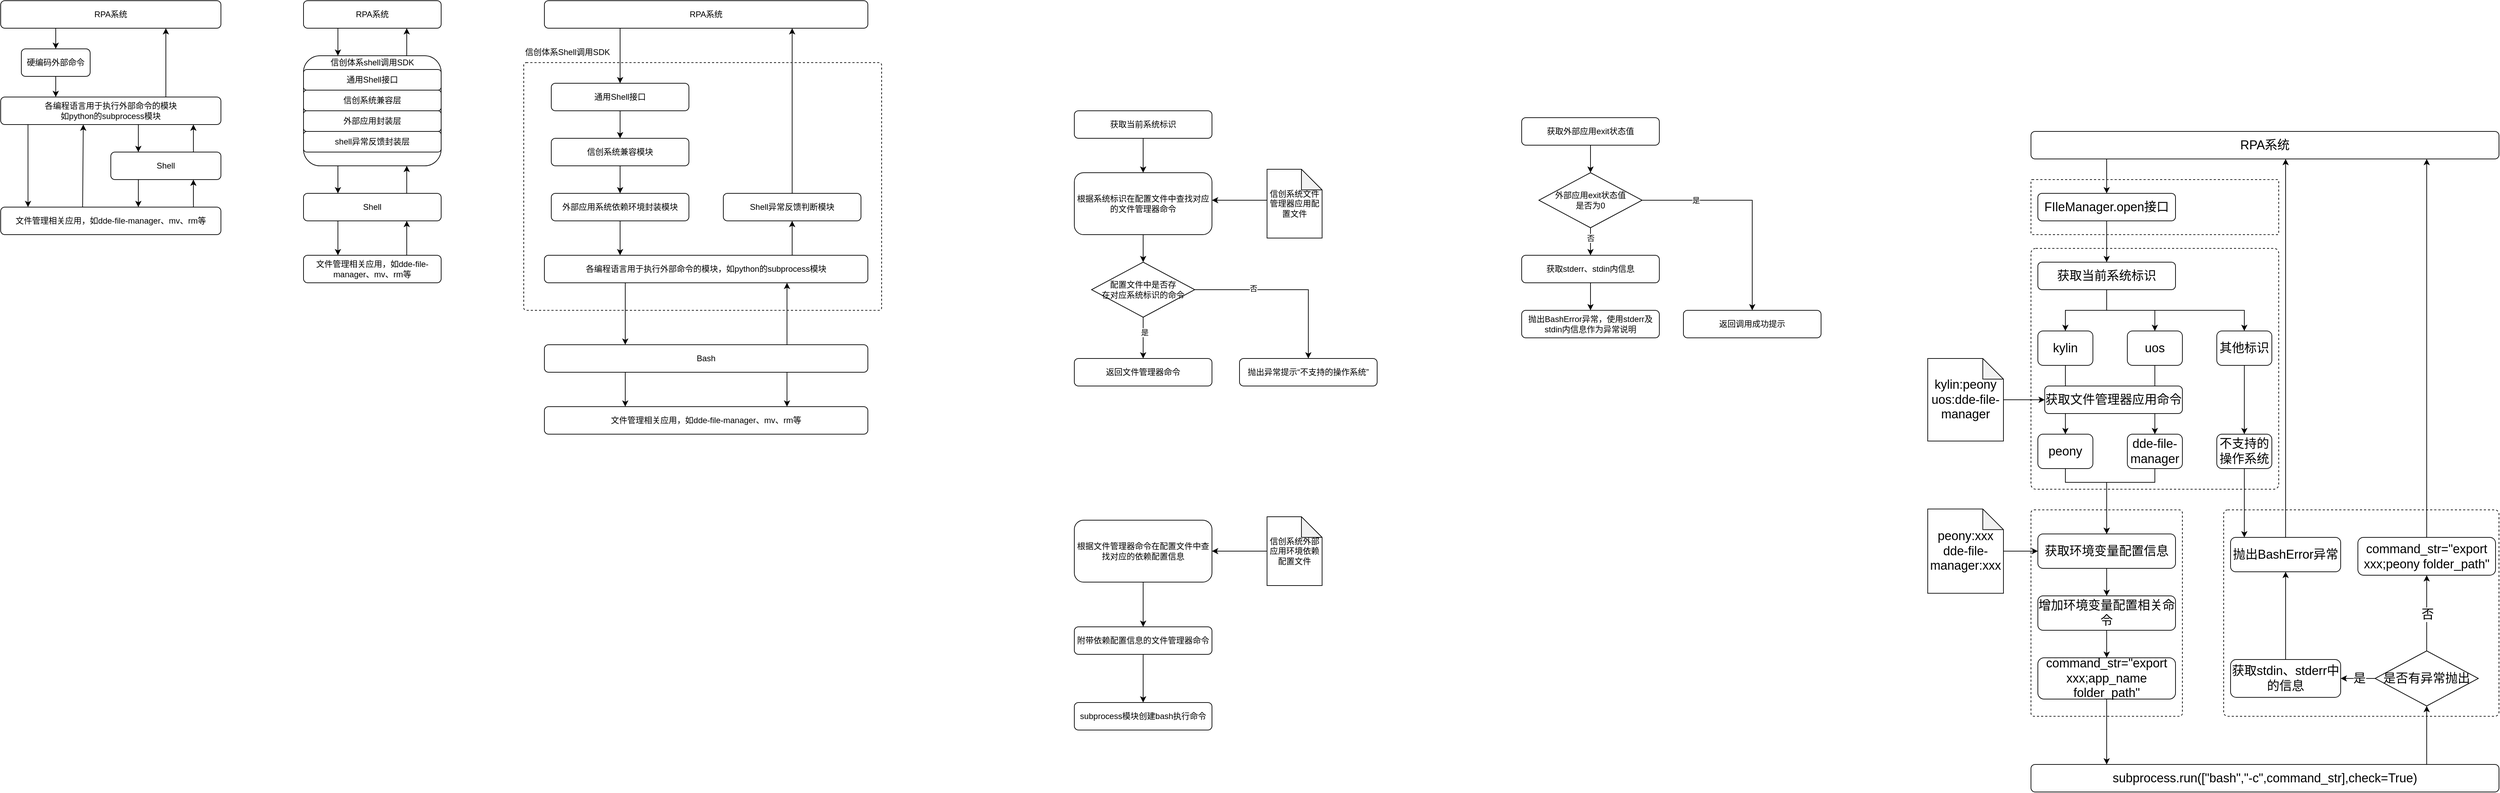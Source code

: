 <mxfile version="22.0.8" type="github">
  <diagram name="第 1 页" id="TP1V4fHeTRA3vRTPvK3x">
    <mxGraphModel dx="830" dy="509" grid="1" gridSize="10" guides="1" tooltips="1" connect="1" arrows="1" fold="1" page="1" pageScale="1" pageWidth="827" pageHeight="1169" math="0" shadow="0">
      <root>
        <mxCell id="0" />
        <mxCell id="1" parent="0" />
        <mxCell id="4PUE3C8j-RCjqCMSjhHY-215" value="" style="rounded=1;whiteSpace=wrap;html=1;arcSize=2;dashed=1;" vertex="1" parent="1">
          <mxGeometry x="3390" y="900" width="400" height="300" as="geometry" />
        </mxCell>
        <mxCell id="4PUE3C8j-RCjqCMSjhHY-214" value="" style="rounded=1;whiteSpace=wrap;html=1;arcSize=2;dashed=1;" vertex="1" parent="1">
          <mxGeometry x="3110" y="420" width="360" height="80" as="geometry" />
        </mxCell>
        <mxCell id="4PUE3C8j-RCjqCMSjhHY-213" value="" style="rounded=1;whiteSpace=wrap;html=1;arcSize=2;dashed=1;" vertex="1" parent="1">
          <mxGeometry x="3110" y="900" width="220" height="300" as="geometry" />
        </mxCell>
        <mxCell id="4PUE3C8j-RCjqCMSjhHY-212" value="" style="rounded=1;whiteSpace=wrap;html=1;arcSize=2;dashed=1;" vertex="1" parent="1">
          <mxGeometry x="3110" y="520" width="360" height="350" as="geometry" />
        </mxCell>
        <mxCell id="4PUE3C8j-RCjqCMSjhHY-39" value="" style="rounded=1;whiteSpace=wrap;html=1;dashed=1;arcSize=1;" vertex="1" parent="1">
          <mxGeometry x="920" y="250" width="520" height="360" as="geometry" />
        </mxCell>
        <mxCell id="4PUE3C8j-RCjqCMSjhHY-73" style="edgeStyle=orthogonalEdgeStyle;rounded=0;orthogonalLoop=1;jettySize=auto;html=1;exitX=0.25;exitY=1;exitDx=0;exitDy=0;entryX=0.5;entryY=0;entryDx=0;entryDy=0;" edge="1" parent="1" source="4PUE3C8j-RCjqCMSjhHY-1" target="4PUE3C8j-RCjqCMSjhHY-72">
          <mxGeometry relative="1" as="geometry" />
        </mxCell>
        <mxCell id="4PUE3C8j-RCjqCMSjhHY-1" value="RPA系统" style="rounded=1;whiteSpace=wrap;html=1;" vertex="1" parent="1">
          <mxGeometry x="160" y="160" width="320" height="40" as="geometry" />
        </mxCell>
        <mxCell id="4PUE3C8j-RCjqCMSjhHY-75" style="edgeStyle=orthogonalEdgeStyle;rounded=0;orthogonalLoop=1;jettySize=auto;html=1;entryX=0.75;entryY=1;entryDx=0;entryDy=0;exitX=0.75;exitY=0;exitDx=0;exitDy=0;" edge="1" parent="1" source="4PUE3C8j-RCjqCMSjhHY-2" target="4PUE3C8j-RCjqCMSjhHY-1">
          <mxGeometry relative="1" as="geometry" />
        </mxCell>
        <mxCell id="4PUE3C8j-RCjqCMSjhHY-81" style="edgeStyle=orthogonalEdgeStyle;rounded=0;orthogonalLoop=1;jettySize=auto;html=1;entryX=0.25;entryY=0;entryDx=0;entryDy=0;" edge="1" parent="1" source="4PUE3C8j-RCjqCMSjhHY-2" target="4PUE3C8j-RCjqCMSjhHY-3">
          <mxGeometry relative="1" as="geometry">
            <Array as="points">
              <mxPoint x="360" y="350" />
              <mxPoint x="360" y="350" />
            </Array>
          </mxGeometry>
        </mxCell>
        <mxCell id="4PUE3C8j-RCjqCMSjhHY-86" style="edgeStyle=orthogonalEdgeStyle;rounded=0;orthogonalLoop=1;jettySize=auto;html=1;exitX=0.124;exitY=0.992;exitDx=0;exitDy=0;exitPerimeter=0;" edge="1" parent="1" source="4PUE3C8j-RCjqCMSjhHY-2" target="4PUE3C8j-RCjqCMSjhHY-4">
          <mxGeometry relative="1" as="geometry">
            <mxPoint x="310" y="360" as="targetPoint" />
            <Array as="points">
              <mxPoint x="200" y="430" />
              <mxPoint x="200" y="430" />
            </Array>
          </mxGeometry>
        </mxCell>
        <mxCell id="4PUE3C8j-RCjqCMSjhHY-2" value="各编程语言用于执行外部命令的模块&lt;br&gt;如python的subprocess模块" style="rounded=1;whiteSpace=wrap;html=1;" vertex="1" parent="1">
          <mxGeometry x="160" y="300" width="320" height="40" as="geometry" />
        </mxCell>
        <mxCell id="4PUE3C8j-RCjqCMSjhHY-83" style="edgeStyle=orthogonalEdgeStyle;rounded=0;orthogonalLoop=1;jettySize=auto;html=1;exitX=0.75;exitY=0;exitDx=0;exitDy=0;" edge="1" parent="1" source="4PUE3C8j-RCjqCMSjhHY-3">
          <mxGeometry relative="1" as="geometry">
            <mxPoint x="440" y="340" as="targetPoint" />
            <Array as="points">
              <mxPoint x="440" y="340" />
            </Array>
          </mxGeometry>
        </mxCell>
        <mxCell id="4PUE3C8j-RCjqCMSjhHY-84" value="" style="edgeStyle=orthogonalEdgeStyle;rounded=0;orthogonalLoop=1;jettySize=auto;html=1;" edge="1" parent="1" source="4PUE3C8j-RCjqCMSjhHY-3" target="4PUE3C8j-RCjqCMSjhHY-4">
          <mxGeometry relative="1" as="geometry">
            <Array as="points">
              <mxPoint x="360" y="430" />
              <mxPoint x="360" y="430" />
            </Array>
          </mxGeometry>
        </mxCell>
        <mxCell id="4PUE3C8j-RCjqCMSjhHY-3" value="Shell" style="rounded=1;whiteSpace=wrap;html=1;" vertex="1" parent="1">
          <mxGeometry x="320" y="380" width="160" height="40" as="geometry" />
        </mxCell>
        <mxCell id="4PUE3C8j-RCjqCMSjhHY-85" style="edgeStyle=orthogonalEdgeStyle;rounded=0;orthogonalLoop=1;jettySize=auto;html=1;entryX=0.75;entryY=1;entryDx=0;entryDy=0;" edge="1" parent="1" source="4PUE3C8j-RCjqCMSjhHY-4" target="4PUE3C8j-RCjqCMSjhHY-3">
          <mxGeometry relative="1" as="geometry">
            <Array as="points">
              <mxPoint x="440" y="450" />
              <mxPoint x="440" y="450" />
            </Array>
          </mxGeometry>
        </mxCell>
        <mxCell id="4PUE3C8j-RCjqCMSjhHY-88" style="edgeStyle=orthogonalEdgeStyle;rounded=0;orthogonalLoop=1;jettySize=auto;html=1;exitX=0.372;exitY=0.032;exitDx=0;exitDy=0;exitPerimeter=0;" edge="1" parent="1" source="4PUE3C8j-RCjqCMSjhHY-4" target="4PUE3C8j-RCjqCMSjhHY-2">
          <mxGeometry relative="1" as="geometry">
            <Array as="points">
              <mxPoint x="280" y="461" />
            </Array>
          </mxGeometry>
        </mxCell>
        <mxCell id="4PUE3C8j-RCjqCMSjhHY-4" value="文件管理相关应用，如dde-file-manager、mv、rm等" style="rounded=1;whiteSpace=wrap;html=1;" vertex="1" parent="1">
          <mxGeometry x="160" y="460" width="320" height="40" as="geometry" />
        </mxCell>
        <mxCell id="4PUE3C8j-RCjqCMSjhHY-16" style="edgeStyle=orthogonalEdgeStyle;rounded=0;orthogonalLoop=1;jettySize=auto;html=1;entryX=0.25;entryY=0;entryDx=0;entryDy=0;" edge="1" source="4PUE3C8j-RCjqCMSjhHY-17" target="4PUE3C8j-RCjqCMSjhHY-20" parent="1">
          <mxGeometry relative="1" as="geometry">
            <Array as="points">
              <mxPoint x="650" y="210" />
              <mxPoint x="650" y="210" />
            </Array>
          </mxGeometry>
        </mxCell>
        <mxCell id="4PUE3C8j-RCjqCMSjhHY-17" value="RPA系统" style="rounded=1;whiteSpace=wrap;html=1;" vertex="1" parent="1">
          <mxGeometry x="600" y="160" width="200" height="40" as="geometry" />
        </mxCell>
        <mxCell id="4PUE3C8j-RCjqCMSjhHY-18" style="edgeStyle=orthogonalEdgeStyle;rounded=0;orthogonalLoop=1;jettySize=auto;html=1;entryX=0.25;entryY=0;entryDx=0;entryDy=0;" edge="1" source="4PUE3C8j-RCjqCMSjhHY-20" target="4PUE3C8j-RCjqCMSjhHY-23" parent="1">
          <mxGeometry relative="1" as="geometry">
            <Array as="points">
              <mxPoint x="650" y="290" />
              <mxPoint x="650" y="290" />
            </Array>
          </mxGeometry>
        </mxCell>
        <mxCell id="4PUE3C8j-RCjqCMSjhHY-19" style="edgeStyle=orthogonalEdgeStyle;rounded=0;orthogonalLoop=1;jettySize=auto;html=1;entryX=0.75;entryY=1;entryDx=0;entryDy=0;" edge="1" source="4PUE3C8j-RCjqCMSjhHY-20" target="4PUE3C8j-RCjqCMSjhHY-17" parent="1">
          <mxGeometry relative="1" as="geometry">
            <Array as="points">
              <mxPoint x="750" y="230" />
              <mxPoint x="750" y="230" />
            </Array>
          </mxGeometry>
        </mxCell>
        <mxCell id="4PUE3C8j-RCjqCMSjhHY-20" value="" style="rounded=1;whiteSpace=wrap;html=1;" vertex="1" parent="1">
          <mxGeometry x="600" y="240" width="200" height="160" as="geometry" />
        </mxCell>
        <mxCell id="4PUE3C8j-RCjqCMSjhHY-21" style="edgeStyle=orthogonalEdgeStyle;rounded=0;orthogonalLoop=1;jettySize=auto;html=1;entryX=0.25;entryY=0;entryDx=0;entryDy=0;" edge="1" source="4PUE3C8j-RCjqCMSjhHY-23" target="4PUE3C8j-RCjqCMSjhHY-25" parent="1">
          <mxGeometry relative="1" as="geometry">
            <Array as="points">
              <mxPoint x="650" y="510" />
              <mxPoint x="650" y="510" />
            </Array>
          </mxGeometry>
        </mxCell>
        <mxCell id="4PUE3C8j-RCjqCMSjhHY-32" style="edgeStyle=orthogonalEdgeStyle;rounded=0;orthogonalLoop=1;jettySize=auto;html=1;entryX=0.75;entryY=1;entryDx=0;entryDy=0;" edge="1" parent="1" source="4PUE3C8j-RCjqCMSjhHY-23" target="4PUE3C8j-RCjqCMSjhHY-20">
          <mxGeometry relative="1" as="geometry">
            <Array as="points">
              <mxPoint x="750" y="430" />
              <mxPoint x="750" y="430" />
            </Array>
          </mxGeometry>
        </mxCell>
        <mxCell id="4PUE3C8j-RCjqCMSjhHY-23" value="Shell" style="rounded=1;whiteSpace=wrap;html=1;" vertex="1" parent="1">
          <mxGeometry x="600" y="440" width="200" height="40" as="geometry" />
        </mxCell>
        <mxCell id="4PUE3C8j-RCjqCMSjhHY-24" style="edgeStyle=orthogonalEdgeStyle;rounded=0;orthogonalLoop=1;jettySize=auto;html=1;entryX=0.75;entryY=1;entryDx=0;entryDy=0;" edge="1" source="4PUE3C8j-RCjqCMSjhHY-25" target="4PUE3C8j-RCjqCMSjhHY-23" parent="1">
          <mxGeometry relative="1" as="geometry">
            <Array as="points">
              <mxPoint x="750" y="530" />
              <mxPoint x="750" y="530" />
            </Array>
          </mxGeometry>
        </mxCell>
        <mxCell id="4PUE3C8j-RCjqCMSjhHY-25" value="文件管理相关应用，如dde-file-manager、mv、rm等" style="rounded=1;whiteSpace=wrap;html=1;" vertex="1" parent="1">
          <mxGeometry x="600" y="530" width="200" height="40" as="geometry" />
        </mxCell>
        <mxCell id="4PUE3C8j-RCjqCMSjhHY-26" value="通用Shell接口" style="rounded=1;whiteSpace=wrap;html=1;" vertex="1" parent="1">
          <mxGeometry x="600" y="260" width="200" height="30" as="geometry" />
        </mxCell>
        <mxCell id="4PUE3C8j-RCjqCMSjhHY-29" value="信创系统兼容层" style="rounded=1;whiteSpace=wrap;html=1;" vertex="1" parent="1">
          <mxGeometry x="600" y="290" width="200" height="30" as="geometry" />
        </mxCell>
        <mxCell id="4PUE3C8j-RCjqCMSjhHY-30" value="shell异常反馈封装层" style="rounded=1;whiteSpace=wrap;html=1;" vertex="1" parent="1">
          <mxGeometry x="600" y="350" width="200" height="30" as="geometry" />
        </mxCell>
        <mxCell id="4PUE3C8j-RCjqCMSjhHY-31" value="外部应用封装层" style="rounded=1;whiteSpace=wrap;html=1;" vertex="1" parent="1">
          <mxGeometry x="600" y="320" width="200" height="30" as="geometry" />
        </mxCell>
        <mxCell id="4PUE3C8j-RCjqCMSjhHY-33" value="信创体系shell调用SDK" style="text;html=1;strokeColor=none;fillColor=none;align=center;verticalAlign=middle;whiteSpace=wrap;rounded=0;" vertex="1" parent="1">
          <mxGeometry x="630" y="240" width="140" height="20" as="geometry" />
        </mxCell>
        <mxCell id="4PUE3C8j-RCjqCMSjhHY-51" style="edgeStyle=orthogonalEdgeStyle;rounded=0;orthogonalLoop=1;jettySize=auto;html=1;entryX=0.5;entryY=0;entryDx=0;entryDy=0;" edge="1" parent="1" source="4PUE3C8j-RCjqCMSjhHY-34" target="4PUE3C8j-RCjqCMSjhHY-46">
          <mxGeometry relative="1" as="geometry" />
        </mxCell>
        <mxCell id="4PUE3C8j-RCjqCMSjhHY-34" value="通用Shell接口" style="rounded=1;whiteSpace=wrap;html=1;" vertex="1" parent="1">
          <mxGeometry x="960" y="280" width="200" height="40" as="geometry" />
        </mxCell>
        <mxCell id="4PUE3C8j-RCjqCMSjhHY-99" style="edgeStyle=orthogonalEdgeStyle;rounded=0;orthogonalLoop=1;jettySize=auto;html=1;entryX=0.75;entryY=1;entryDx=0;entryDy=0;" edge="1" parent="1" source="4PUE3C8j-RCjqCMSjhHY-41" target="4PUE3C8j-RCjqCMSjhHY-91">
          <mxGeometry relative="1" as="geometry">
            <Array as="points">
              <mxPoint x="1303" y="615" />
            </Array>
          </mxGeometry>
        </mxCell>
        <mxCell id="4PUE3C8j-RCjqCMSjhHY-101" style="edgeStyle=orthogonalEdgeStyle;rounded=0;orthogonalLoop=1;jettySize=auto;html=1;entryX=0.25;entryY=0;entryDx=0;entryDy=0;" edge="1" parent="1" source="4PUE3C8j-RCjqCMSjhHY-41" target="4PUE3C8j-RCjqCMSjhHY-100">
          <mxGeometry relative="1" as="geometry">
            <Array as="points">
              <mxPoint x="1068" y="725" />
            </Array>
          </mxGeometry>
        </mxCell>
        <mxCell id="4PUE3C8j-RCjqCMSjhHY-102" style="edgeStyle=orthogonalEdgeStyle;rounded=0;orthogonalLoop=1;jettySize=auto;html=1;entryX=0.75;entryY=0;entryDx=0;entryDy=0;" edge="1" parent="1" source="4PUE3C8j-RCjqCMSjhHY-41" target="4PUE3C8j-RCjqCMSjhHY-100">
          <mxGeometry relative="1" as="geometry">
            <Array as="points">
              <mxPoint x="1303" y="725" />
            </Array>
          </mxGeometry>
        </mxCell>
        <mxCell id="4PUE3C8j-RCjqCMSjhHY-41" value="Bash" style="rounded=1;whiteSpace=wrap;html=1;" vertex="1" parent="1">
          <mxGeometry x="950" y="660" width="470" height="40" as="geometry" />
        </mxCell>
        <mxCell id="4PUE3C8j-RCjqCMSjhHY-94" style="edgeStyle=orthogonalEdgeStyle;rounded=0;orthogonalLoop=1;jettySize=auto;html=1;" edge="1" parent="1" source="4PUE3C8j-RCjqCMSjhHY-44" target="4PUE3C8j-RCjqCMSjhHY-80">
          <mxGeometry relative="1" as="geometry">
            <Array as="points">
              <mxPoint x="1310" y="210" />
              <mxPoint x="1310" y="210" />
            </Array>
          </mxGeometry>
        </mxCell>
        <mxCell id="4PUE3C8j-RCjqCMSjhHY-44" value="Shell异常反馈判断模块" style="rounded=1;whiteSpace=wrap;html=1;" vertex="1" parent="1">
          <mxGeometry x="1210" y="440" width="200" height="40" as="geometry" />
        </mxCell>
        <mxCell id="4PUE3C8j-RCjqCMSjhHY-52" style="edgeStyle=orthogonalEdgeStyle;rounded=0;orthogonalLoop=1;jettySize=auto;html=1;" edge="1" parent="1" source="4PUE3C8j-RCjqCMSjhHY-46" target="4PUE3C8j-RCjqCMSjhHY-47">
          <mxGeometry relative="1" as="geometry">
            <Array as="points">
              <mxPoint x="1060" y="430" />
              <mxPoint x="1060" y="430" />
            </Array>
          </mxGeometry>
        </mxCell>
        <mxCell id="4PUE3C8j-RCjqCMSjhHY-46" value="信创系统兼容模块" style="rounded=1;whiteSpace=wrap;html=1;" vertex="1" parent="1">
          <mxGeometry x="960" y="360" width="200" height="40" as="geometry" />
        </mxCell>
        <mxCell id="4PUE3C8j-RCjqCMSjhHY-92" style="edgeStyle=orthogonalEdgeStyle;rounded=0;orthogonalLoop=1;jettySize=auto;html=1;" edge="1" parent="1" source="4PUE3C8j-RCjqCMSjhHY-47" target="4PUE3C8j-RCjqCMSjhHY-91">
          <mxGeometry relative="1" as="geometry">
            <Array as="points">
              <mxPoint x="1060" y="520" />
              <mxPoint x="1060" y="520" />
            </Array>
          </mxGeometry>
        </mxCell>
        <mxCell id="4PUE3C8j-RCjqCMSjhHY-47" value="外部应用系统依赖环境封装模块" style="rounded=1;whiteSpace=wrap;html=1;" vertex="1" parent="1">
          <mxGeometry x="960" y="440" width="200" height="40" as="geometry" />
        </mxCell>
        <mxCell id="4PUE3C8j-RCjqCMSjhHY-74" style="edgeStyle=orthogonalEdgeStyle;rounded=0;orthogonalLoop=1;jettySize=auto;html=1;entryX=0.25;entryY=0;entryDx=0;entryDy=0;" edge="1" parent="1" source="4PUE3C8j-RCjqCMSjhHY-72" target="4PUE3C8j-RCjqCMSjhHY-2">
          <mxGeometry relative="1" as="geometry" />
        </mxCell>
        <mxCell id="4PUE3C8j-RCjqCMSjhHY-72" value="硬编码外部命令" style="rounded=1;whiteSpace=wrap;html=1;" vertex="1" parent="1">
          <mxGeometry x="190" y="230" width="100" height="40" as="geometry" />
        </mxCell>
        <mxCell id="4PUE3C8j-RCjqCMSjhHY-96" style="edgeStyle=orthogonalEdgeStyle;rounded=0;orthogonalLoop=1;jettySize=auto;html=1;" edge="1" parent="1" source="4PUE3C8j-RCjqCMSjhHY-80" target="4PUE3C8j-RCjqCMSjhHY-34">
          <mxGeometry relative="1" as="geometry">
            <Array as="points">
              <mxPoint x="1060" y="220" />
              <mxPoint x="1060" y="220" />
            </Array>
          </mxGeometry>
        </mxCell>
        <mxCell id="4PUE3C8j-RCjqCMSjhHY-80" value="RPA系统" style="rounded=1;whiteSpace=wrap;html=1;" vertex="1" parent="1">
          <mxGeometry x="950" y="160" width="470" height="40" as="geometry" />
        </mxCell>
        <mxCell id="4PUE3C8j-RCjqCMSjhHY-95" style="edgeStyle=orthogonalEdgeStyle;rounded=0;orthogonalLoop=1;jettySize=auto;html=1;" edge="1" parent="1" source="4PUE3C8j-RCjqCMSjhHY-91" target="4PUE3C8j-RCjqCMSjhHY-44">
          <mxGeometry relative="1" as="geometry">
            <Array as="points">
              <mxPoint x="1310" y="520" />
              <mxPoint x="1310" y="520" />
            </Array>
          </mxGeometry>
        </mxCell>
        <mxCell id="4PUE3C8j-RCjqCMSjhHY-98" style="edgeStyle=orthogonalEdgeStyle;rounded=0;orthogonalLoop=1;jettySize=auto;html=1;entryX=0.25;entryY=0;entryDx=0;entryDy=0;" edge="1" parent="1" source="4PUE3C8j-RCjqCMSjhHY-91" target="4PUE3C8j-RCjqCMSjhHY-41">
          <mxGeometry relative="1" as="geometry">
            <Array as="points">
              <mxPoint x="1068" y="615" />
            </Array>
          </mxGeometry>
        </mxCell>
        <mxCell id="4PUE3C8j-RCjqCMSjhHY-91" value="各编程语言用于执行外部命令的模块，如python的subprocess模块" style="rounded=1;whiteSpace=wrap;html=1;" vertex="1" parent="1">
          <mxGeometry x="950" y="530" width="470" height="40" as="geometry" />
        </mxCell>
        <mxCell id="4PUE3C8j-RCjqCMSjhHY-100" value="文件管理相关应用，如dde-file-manager、mv、rm等" style="rounded=1;whiteSpace=wrap;html=1;" vertex="1" parent="1">
          <mxGeometry x="950" y="750" width="470" height="40" as="geometry" />
        </mxCell>
        <mxCell id="4PUE3C8j-RCjqCMSjhHY-103" value="信创体系Shell调用SDK" style="text;html=1;strokeColor=none;fillColor=none;align=left;verticalAlign=middle;whiteSpace=wrap;rounded=0;" vertex="1" parent="1">
          <mxGeometry x="920" y="220" width="140" height="30" as="geometry" />
        </mxCell>
        <mxCell id="4PUE3C8j-RCjqCMSjhHY-112" style="edgeStyle=orthogonalEdgeStyle;rounded=0;orthogonalLoop=1;jettySize=auto;html=1;" edge="1" parent="1" source="4PUE3C8j-RCjqCMSjhHY-105" target="4PUE3C8j-RCjqCMSjhHY-108">
          <mxGeometry relative="1" as="geometry">
            <Array as="points">
              <mxPoint x="1990" y="450" />
              <mxPoint x="1990" y="450" />
            </Array>
          </mxGeometry>
        </mxCell>
        <mxCell id="4PUE3C8j-RCjqCMSjhHY-105" value="信创系统文件管理器应用配置文件" style="shape=note;whiteSpace=wrap;html=1;backgroundOutline=1;darkOpacity=0.05;" vertex="1" parent="1">
          <mxGeometry x="2000" y="405" width="80" height="100" as="geometry" />
        </mxCell>
        <mxCell id="4PUE3C8j-RCjqCMSjhHY-113" style="edgeStyle=orthogonalEdgeStyle;rounded=0;orthogonalLoop=1;jettySize=auto;html=1;" edge="1" parent="1" source="4PUE3C8j-RCjqCMSjhHY-106" target="4PUE3C8j-RCjqCMSjhHY-108">
          <mxGeometry relative="1" as="geometry" />
        </mxCell>
        <mxCell id="4PUE3C8j-RCjqCMSjhHY-106" value="获取当前系统标识" style="rounded=1;whiteSpace=wrap;html=1;" vertex="1" parent="1">
          <mxGeometry x="1720" y="320" width="200" height="40" as="geometry" />
        </mxCell>
        <mxCell id="4PUE3C8j-RCjqCMSjhHY-132" style="edgeStyle=orthogonalEdgeStyle;rounded=0;orthogonalLoop=1;jettySize=auto;html=1;" edge="1" parent="1" source="4PUE3C8j-RCjqCMSjhHY-108" target="4PUE3C8j-RCjqCMSjhHY-131">
          <mxGeometry relative="1" as="geometry" />
        </mxCell>
        <mxCell id="4PUE3C8j-RCjqCMSjhHY-108" value="根据系统标识在配置文件中查找对应的文件管理器命令" style="rounded=1;whiteSpace=wrap;html=1;" vertex="1" parent="1">
          <mxGeometry x="1720" y="410" width="200" height="90" as="geometry" />
        </mxCell>
        <mxCell id="4PUE3C8j-RCjqCMSjhHY-115" value="返回文件管理器命令" style="rounded=1;whiteSpace=wrap;html=1;" vertex="1" parent="1">
          <mxGeometry x="1720" y="680" width="200" height="40" as="geometry" />
        </mxCell>
        <mxCell id="4PUE3C8j-RCjqCMSjhHY-122" style="edgeStyle=orthogonalEdgeStyle;rounded=0;orthogonalLoop=1;jettySize=auto;html=1;" edge="1" parent="1" source="4PUE3C8j-RCjqCMSjhHY-118" target="4PUE3C8j-RCjqCMSjhHY-120">
          <mxGeometry relative="1" as="geometry" />
        </mxCell>
        <mxCell id="4PUE3C8j-RCjqCMSjhHY-118" value="信创系统外部应用环境依赖配置文件" style="shape=note;whiteSpace=wrap;html=1;backgroundOutline=1;darkOpacity=0.05;" vertex="1" parent="1">
          <mxGeometry x="2000" y="910" width="80" height="100" as="geometry" />
        </mxCell>
        <mxCell id="4PUE3C8j-RCjqCMSjhHY-139" style="edgeStyle=orthogonalEdgeStyle;rounded=0;orthogonalLoop=1;jettySize=auto;html=1;" edge="1" parent="1" source="4PUE3C8j-RCjqCMSjhHY-120" target="4PUE3C8j-RCjqCMSjhHY-123">
          <mxGeometry relative="1" as="geometry" />
        </mxCell>
        <mxCell id="4PUE3C8j-RCjqCMSjhHY-120" value="根据文件管理器命令在配置文件中查找对应的依赖配置信息" style="rounded=1;whiteSpace=wrap;html=1;" vertex="1" parent="1">
          <mxGeometry x="1720" y="915" width="200" height="90" as="geometry" />
        </mxCell>
        <mxCell id="4PUE3C8j-RCjqCMSjhHY-128" style="edgeStyle=orthogonalEdgeStyle;rounded=0;orthogonalLoop=1;jettySize=auto;html=1;" edge="1" parent="1" source="4PUE3C8j-RCjqCMSjhHY-123" target="4PUE3C8j-RCjqCMSjhHY-126">
          <mxGeometry relative="1" as="geometry" />
        </mxCell>
        <mxCell id="4PUE3C8j-RCjqCMSjhHY-123" value="附带依赖配置信息的文件管理器命令" style="rounded=1;whiteSpace=wrap;html=1;" vertex="1" parent="1">
          <mxGeometry x="1720" y="1070" width="200" height="40" as="geometry" />
        </mxCell>
        <mxCell id="4PUE3C8j-RCjqCMSjhHY-126" value="subprocess模块创建bash执行命令" style="rounded=1;whiteSpace=wrap;html=1;" vertex="1" parent="1">
          <mxGeometry x="1720" y="1180" width="200" height="40" as="geometry" />
        </mxCell>
        <mxCell id="4PUE3C8j-RCjqCMSjhHY-133" style="edgeStyle=orthogonalEdgeStyle;rounded=0;orthogonalLoop=1;jettySize=auto;html=1;" edge="1" parent="1" source="4PUE3C8j-RCjqCMSjhHY-131" target="4PUE3C8j-RCjqCMSjhHY-115">
          <mxGeometry relative="1" as="geometry" />
        </mxCell>
        <mxCell id="4PUE3C8j-RCjqCMSjhHY-134" value="是" style="edgeLabel;html=1;align=center;verticalAlign=middle;resizable=0;points=[];" vertex="1" connectable="0" parent="4PUE3C8j-RCjqCMSjhHY-133">
          <mxGeometry x="-0.264" y="2" relative="1" as="geometry">
            <mxPoint as="offset" />
          </mxGeometry>
        </mxCell>
        <mxCell id="4PUE3C8j-RCjqCMSjhHY-136" style="edgeStyle=orthogonalEdgeStyle;rounded=0;orthogonalLoop=1;jettySize=auto;html=1;" edge="1" parent="1" source="4PUE3C8j-RCjqCMSjhHY-131" target="4PUE3C8j-RCjqCMSjhHY-135">
          <mxGeometry relative="1" as="geometry" />
        </mxCell>
        <mxCell id="4PUE3C8j-RCjqCMSjhHY-137" value="否" style="edgeLabel;html=1;align=center;verticalAlign=middle;resizable=0;points=[];" vertex="1" connectable="0" parent="4PUE3C8j-RCjqCMSjhHY-136">
          <mxGeometry x="-0.362" y="2" relative="1" as="geometry">
            <mxPoint as="offset" />
          </mxGeometry>
        </mxCell>
        <mxCell id="4PUE3C8j-RCjqCMSjhHY-131" value="配置文件中是否存&lt;br&gt;在对应系统标识的命令" style="rhombus;whiteSpace=wrap;html=1;" vertex="1" parent="1">
          <mxGeometry x="1745" y="540" width="150" height="80" as="geometry" />
        </mxCell>
        <mxCell id="4PUE3C8j-RCjqCMSjhHY-135" value="抛出异常提示“不支持的操作系统”" style="rounded=1;whiteSpace=wrap;html=1;" vertex="1" parent="1">
          <mxGeometry x="1960" y="680" width="200" height="40" as="geometry" />
        </mxCell>
        <mxCell id="4PUE3C8j-RCjqCMSjhHY-161" style="edgeStyle=orthogonalEdgeStyle;rounded=0;orthogonalLoop=1;jettySize=auto;html=1;" edge="1" parent="1" source="4PUE3C8j-RCjqCMSjhHY-151" target="4PUE3C8j-RCjqCMSjhHY-160">
          <mxGeometry relative="1" as="geometry" />
        </mxCell>
        <mxCell id="4PUE3C8j-RCjqCMSjhHY-151" value="获取stderr、stdin内信息" style="rounded=1;whiteSpace=wrap;html=1;" vertex="1" parent="1">
          <mxGeometry x="2370" y="530" width="200" height="40" as="geometry" />
        </mxCell>
        <mxCell id="4PUE3C8j-RCjqCMSjhHY-155" style="edgeStyle=orthogonalEdgeStyle;rounded=0;orthogonalLoop=1;jettySize=auto;html=1;" edge="1" parent="1" source="4PUE3C8j-RCjqCMSjhHY-153" target="4PUE3C8j-RCjqCMSjhHY-154">
          <mxGeometry relative="1" as="geometry" />
        </mxCell>
        <mxCell id="4PUE3C8j-RCjqCMSjhHY-153" value="获取外部应用exit状态值" style="rounded=1;whiteSpace=wrap;html=1;" vertex="1" parent="1">
          <mxGeometry x="2370" y="330" width="200" height="40" as="geometry" />
        </mxCell>
        <mxCell id="4PUE3C8j-RCjqCMSjhHY-156" style="edgeStyle=orthogonalEdgeStyle;rounded=0;orthogonalLoop=1;jettySize=auto;html=1;" edge="1" parent="1" source="4PUE3C8j-RCjqCMSjhHY-154" target="4PUE3C8j-RCjqCMSjhHY-151">
          <mxGeometry relative="1" as="geometry" />
        </mxCell>
        <mxCell id="4PUE3C8j-RCjqCMSjhHY-159" value="否" style="edgeLabel;html=1;align=center;verticalAlign=middle;resizable=0;points=[];" vertex="1" connectable="0" parent="4PUE3C8j-RCjqCMSjhHY-156">
          <mxGeometry x="-0.259" relative="1" as="geometry">
            <mxPoint as="offset" />
          </mxGeometry>
        </mxCell>
        <mxCell id="4PUE3C8j-RCjqCMSjhHY-163" style="edgeStyle=orthogonalEdgeStyle;rounded=0;orthogonalLoop=1;jettySize=auto;html=1;" edge="1" parent="1" source="4PUE3C8j-RCjqCMSjhHY-154" target="4PUE3C8j-RCjqCMSjhHY-162">
          <mxGeometry relative="1" as="geometry" />
        </mxCell>
        <mxCell id="4PUE3C8j-RCjqCMSjhHY-165" value="是" style="edgeLabel;html=1;align=center;verticalAlign=middle;resizable=0;points=[];" vertex="1" connectable="0" parent="4PUE3C8j-RCjqCMSjhHY-163">
          <mxGeometry x="-0.517" relative="1" as="geometry">
            <mxPoint as="offset" />
          </mxGeometry>
        </mxCell>
        <mxCell id="4PUE3C8j-RCjqCMSjhHY-154" value="外部应用exit状态值&lt;br&gt;是否为0" style="rhombus;whiteSpace=wrap;html=1;" vertex="1" parent="1">
          <mxGeometry x="2395" y="410" width="150" height="80" as="geometry" />
        </mxCell>
        <mxCell id="4PUE3C8j-RCjqCMSjhHY-160" value="抛出BashError异常，使用stderr及stdin内信息作为异常说明" style="rounded=1;whiteSpace=wrap;html=1;" vertex="1" parent="1">
          <mxGeometry x="2370" y="610" width="200" height="40" as="geometry" />
        </mxCell>
        <mxCell id="4PUE3C8j-RCjqCMSjhHY-162" value="返回调用成功提示" style="rounded=1;whiteSpace=wrap;html=1;" vertex="1" parent="1">
          <mxGeometry x="2605" y="610" width="200" height="40" as="geometry" />
        </mxCell>
        <mxCell id="4PUE3C8j-RCjqCMSjhHY-207" style="edgeStyle=orthogonalEdgeStyle;rounded=0;orthogonalLoop=1;jettySize=auto;html=1;" edge="1" parent="1" source="4PUE3C8j-RCjqCMSjhHY-166" target="4PUE3C8j-RCjqCMSjhHY-167">
          <mxGeometry relative="1" as="geometry">
            <Array as="points">
              <mxPoint x="3220" y="410" />
              <mxPoint x="3220" y="410" />
            </Array>
          </mxGeometry>
        </mxCell>
        <mxCell id="4PUE3C8j-RCjqCMSjhHY-166" value="RPA系统" style="rounded=1;whiteSpace=wrap;html=1;fontSize=18;" vertex="1" parent="1">
          <mxGeometry x="3110" y="350" width="680" height="40" as="geometry" />
        </mxCell>
        <mxCell id="4PUE3C8j-RCjqCMSjhHY-208" style="edgeStyle=orthogonalEdgeStyle;rounded=0;orthogonalLoop=1;jettySize=auto;html=1;" edge="1" parent="1" source="4PUE3C8j-RCjqCMSjhHY-167" target="4PUE3C8j-RCjqCMSjhHY-168">
          <mxGeometry relative="1" as="geometry" />
        </mxCell>
        <mxCell id="4PUE3C8j-RCjqCMSjhHY-167" value="FIleManager.open接口" style="rounded=1;whiteSpace=wrap;html=1;fontSize=18;" vertex="1" parent="1">
          <mxGeometry x="3120" y="440" width="200" height="40" as="geometry" />
        </mxCell>
        <mxCell id="4PUE3C8j-RCjqCMSjhHY-198" style="edgeStyle=orthogonalEdgeStyle;rounded=0;orthogonalLoop=1;jettySize=auto;html=1;fontSize=18;" edge="1" parent="1" source="4PUE3C8j-RCjqCMSjhHY-168" target="4PUE3C8j-RCjqCMSjhHY-169">
          <mxGeometry relative="1" as="geometry">
            <Array as="points">
              <mxPoint x="3220" y="610" />
              <mxPoint x="3160" y="610" />
            </Array>
          </mxGeometry>
        </mxCell>
        <mxCell id="4PUE3C8j-RCjqCMSjhHY-199" style="edgeStyle=orthogonalEdgeStyle;rounded=0;orthogonalLoop=1;jettySize=auto;html=1;fontSize=18;" edge="1" parent="1" source="4PUE3C8j-RCjqCMSjhHY-168" target="4PUE3C8j-RCjqCMSjhHY-170">
          <mxGeometry relative="1" as="geometry">
            <Array as="points">
              <mxPoint x="3220" y="610" />
              <mxPoint x="3290" y="610" />
            </Array>
          </mxGeometry>
        </mxCell>
        <mxCell id="4PUE3C8j-RCjqCMSjhHY-200" style="edgeStyle=orthogonalEdgeStyle;rounded=0;orthogonalLoop=1;jettySize=auto;html=1;fontSize=18;" edge="1" parent="1" source="4PUE3C8j-RCjqCMSjhHY-168" target="4PUE3C8j-RCjqCMSjhHY-175">
          <mxGeometry relative="1" as="geometry">
            <Array as="points">
              <mxPoint x="3220" y="610" />
              <mxPoint x="3420" y="610" />
            </Array>
          </mxGeometry>
        </mxCell>
        <mxCell id="4PUE3C8j-RCjqCMSjhHY-168" value="获取当前系统标识" style="rounded=1;whiteSpace=wrap;html=1;fontSize=18;" vertex="1" parent="1">
          <mxGeometry x="3120" y="540" width="200" height="40" as="geometry" />
        </mxCell>
        <mxCell id="4PUE3C8j-RCjqCMSjhHY-201" style="edgeStyle=orthogonalEdgeStyle;rounded=0;orthogonalLoop=1;jettySize=auto;html=1;fontSize=18;" edge="1" parent="1" source="4PUE3C8j-RCjqCMSjhHY-169" target="4PUE3C8j-RCjqCMSjhHY-173">
          <mxGeometry relative="1" as="geometry" />
        </mxCell>
        <mxCell id="4PUE3C8j-RCjqCMSjhHY-169" value="kylin" style="rounded=1;whiteSpace=wrap;html=1;fontSize=18;" vertex="1" parent="1">
          <mxGeometry x="3120" y="640" width="80" height="50" as="geometry" />
        </mxCell>
        <mxCell id="4PUE3C8j-RCjqCMSjhHY-202" style="edgeStyle=orthogonalEdgeStyle;rounded=0;orthogonalLoop=1;jettySize=auto;html=1;fontSize=18;" edge="1" parent="1" source="4PUE3C8j-RCjqCMSjhHY-170" target="4PUE3C8j-RCjqCMSjhHY-174">
          <mxGeometry relative="1" as="geometry" />
        </mxCell>
        <mxCell id="4PUE3C8j-RCjqCMSjhHY-170" value="uos" style="rounded=1;whiteSpace=wrap;html=1;fontSize=18;" vertex="1" parent="1">
          <mxGeometry x="3250" y="640" width="80" height="50" as="geometry" />
        </mxCell>
        <mxCell id="4PUE3C8j-RCjqCMSjhHY-211" style="edgeStyle=orthogonalEdgeStyle;rounded=0;orthogonalLoop=1;jettySize=auto;html=1;" edge="1" parent="1" source="4PUE3C8j-RCjqCMSjhHY-171" target="4PUE3C8j-RCjqCMSjhHY-210">
          <mxGeometry relative="1" as="geometry" />
        </mxCell>
        <mxCell id="4PUE3C8j-RCjqCMSjhHY-171" value="kylin:peony&lt;br style=&quot;font-size: 18px;&quot;&gt;uos:dde-file-manager" style="shape=note;whiteSpace=wrap;html=1;backgroundOutline=1;darkOpacity=0.05;fontSize=18;" vertex="1" parent="1">
          <mxGeometry x="2960" y="680" width="110" height="120" as="geometry" />
        </mxCell>
        <mxCell id="4PUE3C8j-RCjqCMSjhHY-204" style="edgeStyle=orthogonalEdgeStyle;rounded=0;orthogonalLoop=1;jettySize=auto;html=1;fontSize=18;" edge="1" parent="1" source="4PUE3C8j-RCjqCMSjhHY-173" target="4PUE3C8j-RCjqCMSjhHY-176">
          <mxGeometry relative="1" as="geometry">
            <Array as="points">
              <mxPoint x="3160" y="860" />
              <mxPoint x="3220" y="860" />
            </Array>
          </mxGeometry>
        </mxCell>
        <mxCell id="4PUE3C8j-RCjqCMSjhHY-173" value="peony" style="rounded=1;whiteSpace=wrap;html=1;fontSize=18;" vertex="1" parent="1">
          <mxGeometry x="3120" y="790" width="80" height="50" as="geometry" />
        </mxCell>
        <mxCell id="4PUE3C8j-RCjqCMSjhHY-205" style="edgeStyle=orthogonalEdgeStyle;rounded=0;orthogonalLoop=1;jettySize=auto;html=1;fontSize=18;" edge="1" parent="1" source="4PUE3C8j-RCjqCMSjhHY-174" target="4PUE3C8j-RCjqCMSjhHY-176">
          <mxGeometry relative="1" as="geometry">
            <Array as="points">
              <mxPoint x="3290" y="860" />
              <mxPoint x="3220" y="860" />
            </Array>
          </mxGeometry>
        </mxCell>
        <mxCell id="4PUE3C8j-RCjqCMSjhHY-174" value="dde-file-manager" style="rounded=1;whiteSpace=wrap;html=1;fontSize=18;" vertex="1" parent="1">
          <mxGeometry x="3250" y="790" width="80" height="50" as="geometry" />
        </mxCell>
        <mxCell id="4PUE3C8j-RCjqCMSjhHY-203" style="edgeStyle=orthogonalEdgeStyle;rounded=0;orthogonalLoop=1;jettySize=auto;html=1;fontSize=18;" edge="1" parent="1" source="4PUE3C8j-RCjqCMSjhHY-175" target="4PUE3C8j-RCjqCMSjhHY-178">
          <mxGeometry relative="1" as="geometry" />
        </mxCell>
        <mxCell id="4PUE3C8j-RCjqCMSjhHY-175" value="其他标识" style="rounded=1;whiteSpace=wrap;html=1;fontSize=18;" vertex="1" parent="1">
          <mxGeometry x="3380" y="640" width="80" height="50" as="geometry" />
        </mxCell>
        <mxCell id="4PUE3C8j-RCjqCMSjhHY-206" style="edgeStyle=orthogonalEdgeStyle;rounded=0;orthogonalLoop=1;jettySize=auto;html=1;fontSize=18;" edge="1" parent="1" source="4PUE3C8j-RCjqCMSjhHY-176" target="4PUE3C8j-RCjqCMSjhHY-179">
          <mxGeometry relative="1" as="geometry" />
        </mxCell>
        <mxCell id="4PUE3C8j-RCjqCMSjhHY-176" value="获取环境变量配置信息" style="rounded=1;whiteSpace=wrap;html=1;fontSize=18;" vertex="1" parent="1">
          <mxGeometry x="3120" y="935" width="200" height="50" as="geometry" />
        </mxCell>
        <mxCell id="4PUE3C8j-RCjqCMSjhHY-209" style="edgeStyle=orthogonalEdgeStyle;rounded=0;orthogonalLoop=1;jettySize=auto;html=1;" edge="1" parent="1" source="4PUE3C8j-RCjqCMSjhHY-177" target="4PUE3C8j-RCjqCMSjhHY-176">
          <mxGeometry relative="1" as="geometry" />
        </mxCell>
        <mxCell id="4PUE3C8j-RCjqCMSjhHY-177" value="peony:xxx&lt;br style=&quot;font-size: 18px;&quot;&gt;dde-file-manager:xxx" style="shape=note;whiteSpace=wrap;html=1;backgroundOutline=1;darkOpacity=0.05;fontSize=18;" vertex="1" parent="1">
          <mxGeometry x="2960" y="898.75" width="110" height="122.5" as="geometry" />
        </mxCell>
        <mxCell id="4PUE3C8j-RCjqCMSjhHY-196" style="edgeStyle=orthogonalEdgeStyle;rounded=0;orthogonalLoop=1;jettySize=auto;html=1;fontSize=18;" edge="1" parent="1" source="4PUE3C8j-RCjqCMSjhHY-178" target="4PUE3C8j-RCjqCMSjhHY-192">
          <mxGeometry relative="1" as="geometry">
            <Array as="points">
              <mxPoint x="3420" y="860" />
              <mxPoint x="3420" y="860" />
            </Array>
          </mxGeometry>
        </mxCell>
        <mxCell id="4PUE3C8j-RCjqCMSjhHY-178" value="不支持的操作系统" style="rounded=1;whiteSpace=wrap;html=1;fontSize=18;" vertex="1" parent="1">
          <mxGeometry x="3380" y="790" width="80" height="50" as="geometry" />
        </mxCell>
        <mxCell id="4PUE3C8j-RCjqCMSjhHY-181" style="edgeStyle=orthogonalEdgeStyle;rounded=0;orthogonalLoop=1;jettySize=auto;html=1;fontSize=18;" edge="1" parent="1" source="4PUE3C8j-RCjqCMSjhHY-179" target="4PUE3C8j-RCjqCMSjhHY-180">
          <mxGeometry relative="1" as="geometry" />
        </mxCell>
        <mxCell id="4PUE3C8j-RCjqCMSjhHY-179" value="增加环境变量配置相关命令" style="rounded=1;whiteSpace=wrap;html=1;fontSize=18;" vertex="1" parent="1">
          <mxGeometry x="3120" y="1025" width="200" height="50" as="geometry" />
        </mxCell>
        <mxCell id="4PUE3C8j-RCjqCMSjhHY-183" style="edgeStyle=orthogonalEdgeStyle;rounded=0;orthogonalLoop=1;jettySize=auto;html=1;fontSize=18;" edge="1" parent="1" source="4PUE3C8j-RCjqCMSjhHY-180" target="4PUE3C8j-RCjqCMSjhHY-182">
          <mxGeometry relative="1" as="geometry">
            <Array as="points">
              <mxPoint x="3220" y="1300" />
              <mxPoint x="3220" y="1300" />
            </Array>
          </mxGeometry>
        </mxCell>
        <mxCell id="4PUE3C8j-RCjqCMSjhHY-180" value="command_str=&quot;export xxx;app_name folder_path&quot;" style="rounded=1;whiteSpace=wrap;html=1;fontSize=18;" vertex="1" parent="1">
          <mxGeometry x="3120" y="1115" width="200" height="60" as="geometry" />
        </mxCell>
        <mxCell id="4PUE3C8j-RCjqCMSjhHY-187" style="edgeStyle=orthogonalEdgeStyle;rounded=0;orthogonalLoop=1;jettySize=auto;html=1;fontSize=18;" edge="1" parent="1" source="4PUE3C8j-RCjqCMSjhHY-182" target="4PUE3C8j-RCjqCMSjhHY-186">
          <mxGeometry relative="1" as="geometry">
            <Array as="points">
              <mxPoint x="3685" y="1220" />
              <mxPoint x="3685" y="1220" />
            </Array>
          </mxGeometry>
        </mxCell>
        <mxCell id="4PUE3C8j-RCjqCMSjhHY-182" value="subprocess.run([&quot;bash&quot;,&quot;-c&quot;,command_str],check=True)" style="rounded=1;whiteSpace=wrap;html=1;fontSize=18;" vertex="1" parent="1">
          <mxGeometry x="3110" y="1270" width="680" height="40" as="geometry" />
        </mxCell>
        <mxCell id="4PUE3C8j-RCjqCMSjhHY-197" style="edgeStyle=orthogonalEdgeStyle;rounded=0;orthogonalLoop=1;jettySize=auto;html=1;fontSize=18;" edge="1" parent="1" source="4PUE3C8j-RCjqCMSjhHY-185" target="4PUE3C8j-RCjqCMSjhHY-166">
          <mxGeometry relative="1" as="geometry">
            <Array as="points">
              <mxPoint x="3685" y="560" />
              <mxPoint x="3685" y="560" />
            </Array>
          </mxGeometry>
        </mxCell>
        <mxCell id="4PUE3C8j-RCjqCMSjhHY-185" value="command_str=&quot;export xxx;peony folder_path&quot;" style="rounded=1;whiteSpace=wrap;html=1;fontSize=18;" vertex="1" parent="1">
          <mxGeometry x="3585" y="940" width="200" height="55" as="geometry" />
        </mxCell>
        <mxCell id="4PUE3C8j-RCjqCMSjhHY-188" style="edgeStyle=orthogonalEdgeStyle;rounded=0;orthogonalLoop=1;jettySize=auto;html=1;entryX=0.5;entryY=1;entryDx=0;entryDy=0;fontSize=18;" edge="1" parent="1" source="4PUE3C8j-RCjqCMSjhHY-186" target="4PUE3C8j-RCjqCMSjhHY-185">
          <mxGeometry relative="1" as="geometry" />
        </mxCell>
        <mxCell id="4PUE3C8j-RCjqCMSjhHY-189" value="否" style="edgeLabel;html=1;align=center;verticalAlign=middle;resizable=0;points=[];fontSize=18;" vertex="1" connectable="0" parent="4PUE3C8j-RCjqCMSjhHY-188">
          <mxGeometry x="-0.035" y="-1" relative="1" as="geometry">
            <mxPoint as="offset" />
          </mxGeometry>
        </mxCell>
        <mxCell id="4PUE3C8j-RCjqCMSjhHY-191" style="edgeStyle=orthogonalEdgeStyle;rounded=0;orthogonalLoop=1;jettySize=auto;html=1;fontSize=18;" edge="1" parent="1" source="4PUE3C8j-RCjqCMSjhHY-186" target="4PUE3C8j-RCjqCMSjhHY-190">
          <mxGeometry relative="1" as="geometry" />
        </mxCell>
        <mxCell id="4PUE3C8j-RCjqCMSjhHY-194" value="是" style="edgeLabel;html=1;align=center;verticalAlign=middle;resizable=0;points=[];fontSize=18;" vertex="1" connectable="0" parent="4PUE3C8j-RCjqCMSjhHY-191">
          <mxGeometry x="-0.071" relative="1" as="geometry">
            <mxPoint as="offset" />
          </mxGeometry>
        </mxCell>
        <mxCell id="4PUE3C8j-RCjqCMSjhHY-186" value="是否有异常抛出" style="rhombus;whiteSpace=wrap;html=1;fontSize=18;" vertex="1" parent="1">
          <mxGeometry x="3610" y="1105" width="150" height="80" as="geometry" />
        </mxCell>
        <mxCell id="4PUE3C8j-RCjqCMSjhHY-193" style="edgeStyle=orthogonalEdgeStyle;rounded=0;orthogonalLoop=1;jettySize=auto;html=1;fontSize=18;" edge="1" parent="1" source="4PUE3C8j-RCjqCMSjhHY-190" target="4PUE3C8j-RCjqCMSjhHY-192">
          <mxGeometry relative="1" as="geometry" />
        </mxCell>
        <mxCell id="4PUE3C8j-RCjqCMSjhHY-190" value="获取stdin、stderr中的信息" style="rounded=1;whiteSpace=wrap;html=1;fontSize=18;" vertex="1" parent="1">
          <mxGeometry x="3400" y="1117.5" width="160" height="55" as="geometry" />
        </mxCell>
        <mxCell id="4PUE3C8j-RCjqCMSjhHY-195" style="edgeStyle=orthogonalEdgeStyle;rounded=0;orthogonalLoop=1;jettySize=auto;html=1;fontSize=18;" edge="1" parent="1" source="4PUE3C8j-RCjqCMSjhHY-192" target="4PUE3C8j-RCjqCMSjhHY-166">
          <mxGeometry relative="1" as="geometry">
            <Array as="points">
              <mxPoint x="3480" y="660" />
              <mxPoint x="3480" y="660" />
            </Array>
          </mxGeometry>
        </mxCell>
        <mxCell id="4PUE3C8j-RCjqCMSjhHY-192" value="抛出BashError异常" style="rounded=1;whiteSpace=wrap;html=1;fontSize=18;" vertex="1" parent="1">
          <mxGeometry x="3400" y="940" width="160" height="50" as="geometry" />
        </mxCell>
        <mxCell id="4PUE3C8j-RCjqCMSjhHY-210" value="获取文件管理器应用命令" style="rounded=1;whiteSpace=wrap;html=1;fontSize=18;" vertex="1" parent="1">
          <mxGeometry x="3130" y="720" width="200" height="40" as="geometry" />
        </mxCell>
      </root>
    </mxGraphModel>
  </diagram>
</mxfile>
